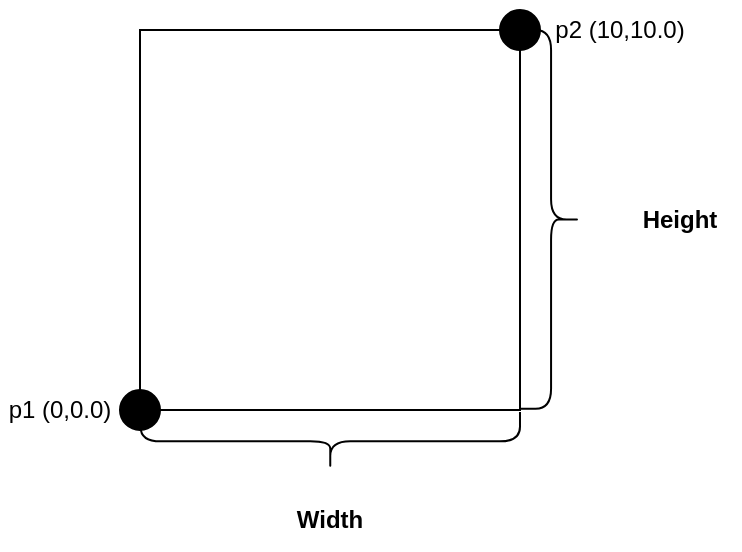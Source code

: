 <mxfile version="22.0.2" type="device">
  <diagram name="페이지-1" id="-tuffhu2X5ec-0IwhFkr">
    <mxGraphModel dx="1100" dy="809" grid="1" gridSize="10" guides="1" tooltips="1" connect="1" arrows="1" fold="1" page="1" pageScale="1" pageWidth="827" pageHeight="1169" math="0" shadow="0">
      <root>
        <mxCell id="0" />
        <mxCell id="1" parent="0" />
        <mxCell id="2AzVrTZx7BlDLIzZRxDG-1" value="" style="whiteSpace=wrap;html=1;aspect=fixed;" vertex="1" parent="1">
          <mxGeometry x="200" y="120" width="190" height="190" as="geometry" />
        </mxCell>
        <mxCell id="2AzVrTZx7BlDLIzZRxDG-2" value="" style="ellipse;whiteSpace=wrap;html=1;aspect=fixed;fillColor=#000000;" vertex="1" parent="1">
          <mxGeometry x="190" y="300" width="20" height="20" as="geometry" />
        </mxCell>
        <mxCell id="2AzVrTZx7BlDLIzZRxDG-3" value="" style="ellipse;whiteSpace=wrap;html=1;aspect=fixed;fillColor=#000000;" vertex="1" parent="1">
          <mxGeometry x="380" y="110" width="20" height="20" as="geometry" />
        </mxCell>
        <mxCell id="2AzVrTZx7BlDLIzZRxDG-4" value="p1 (0,0.0)" style="text;html=1;strokeColor=none;fillColor=none;align=center;verticalAlign=middle;whiteSpace=wrap;rounded=0;" vertex="1" parent="1">
          <mxGeometry x="130" y="295" width="60" height="30" as="geometry" />
        </mxCell>
        <mxCell id="2AzVrTZx7BlDLIzZRxDG-5" value="p2 (10,10.0)" style="text;html=1;strokeColor=none;fillColor=none;align=center;verticalAlign=middle;whiteSpace=wrap;rounded=0;" vertex="1" parent="1">
          <mxGeometry x="400" y="105" width="80" height="30" as="geometry" />
        </mxCell>
        <mxCell id="2AzVrTZx7BlDLIzZRxDG-7" value="" style="shape=curlyBracket;whiteSpace=wrap;html=1;rounded=1;flipH=1;labelPosition=right;verticalLabelPosition=middle;align=left;verticalAlign=middle;rotation=0;size=0.5;" vertex="1" parent="1">
          <mxGeometry x="390" y="120" width="31.07" height="189.38" as="geometry" />
        </mxCell>
        <mxCell id="2AzVrTZx7BlDLIzZRxDG-8" value="" style="shape=curlyBracket;whiteSpace=wrap;html=1;rounded=1;flipH=1;labelPosition=right;verticalLabelPosition=middle;align=left;verticalAlign=middle;rotation=90;size=0.5;" vertex="1" parent="1">
          <mxGeometry x="280.46" y="230.81" width="29.34" height="189.73" as="geometry" />
        </mxCell>
        <mxCell id="2AzVrTZx7BlDLIzZRxDG-9" value="Width" style="text;html=1;strokeColor=none;fillColor=none;align=center;verticalAlign=middle;whiteSpace=wrap;rounded=0;fontStyle=1" vertex="1" parent="1">
          <mxGeometry x="265.13" y="350" width="60" height="30" as="geometry" />
        </mxCell>
        <mxCell id="2AzVrTZx7BlDLIzZRxDG-10" value="Height" style="text;html=1;strokeColor=none;fillColor=none;align=center;verticalAlign=middle;whiteSpace=wrap;rounded=0;fontStyle=1" vertex="1" parent="1">
          <mxGeometry x="440" y="199.69" width="60" height="30" as="geometry" />
        </mxCell>
      </root>
    </mxGraphModel>
  </diagram>
</mxfile>
